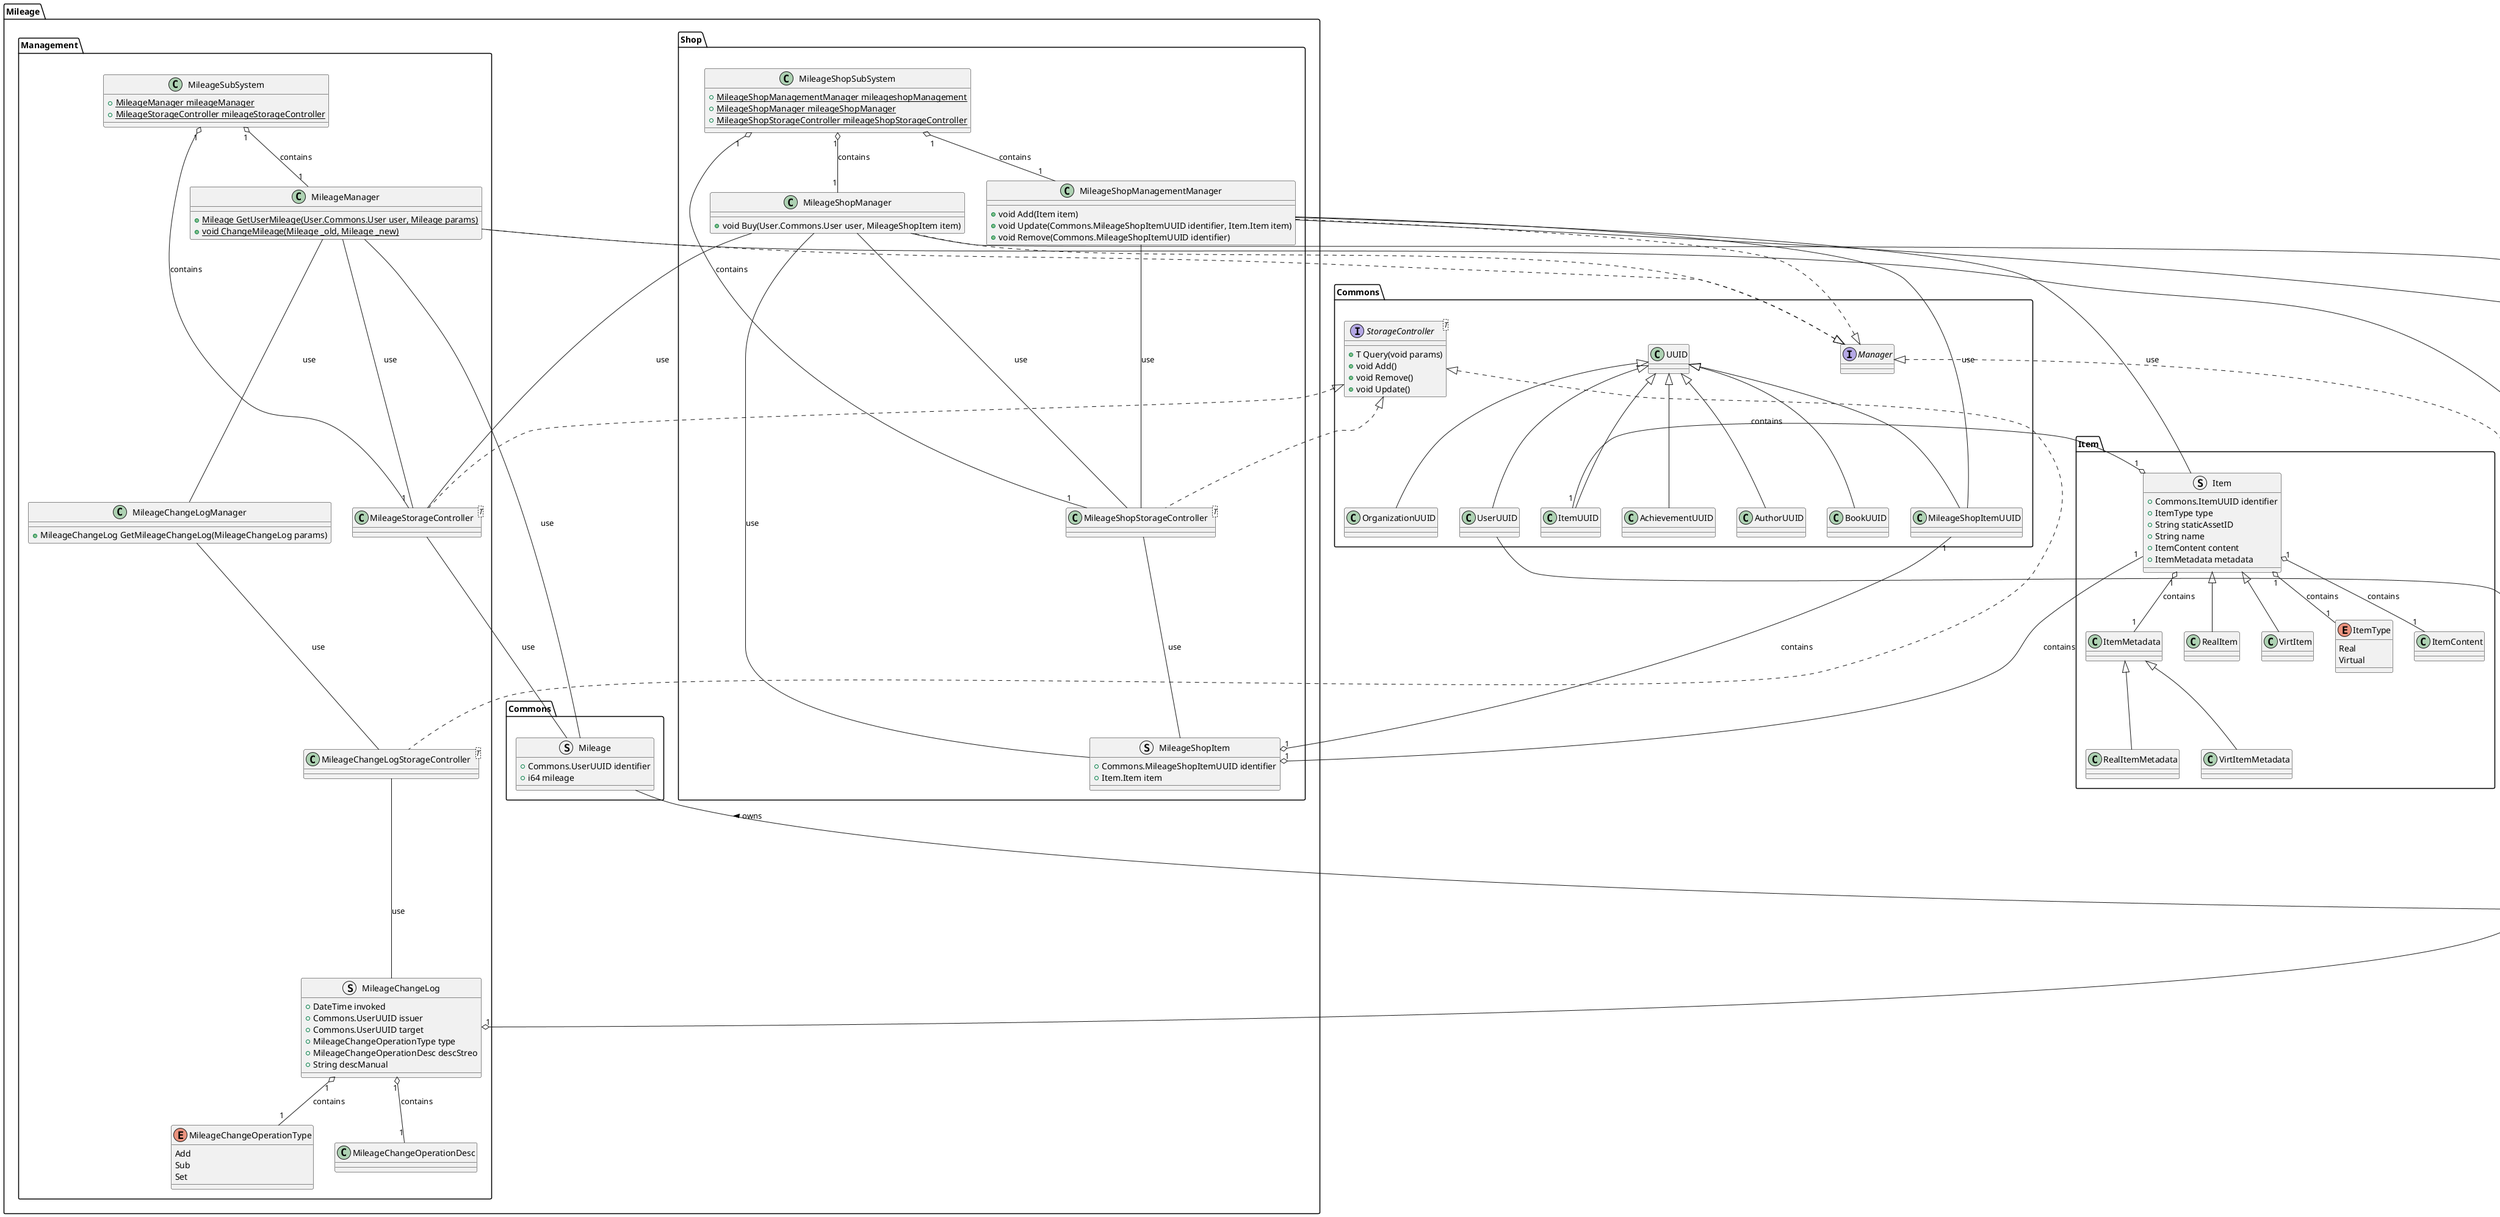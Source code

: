 @startuml
package Commons {
    Interface Manager
    Interface StorageController<T> {
        + T Query(void params)
        + void Add()
        + void Remove()
        + void Update()
    }

    class UUID
    class UserUUID extends UUID
    class ItemUUID extends UUID
    class MileageShopItemUUID extends UUID
    class AchievementUUID extends UUID
    class AuthorUUID extends UUID
    class BookUUID extends UUID
    class OrganizationUUID extends UUID
}


package Item {
    enum ItemType {
        Real
        Virtual
    }

    class ItemContent {}
    class ItemMetadata {}
    class RealItemMetadata extends ItemMetadata {}
    class VirtItemMetadata extends ItemMetadata {}

    struct Item {
        + Commons.ItemUUID identifier
        + ItemType type
        + String staticAssetID
        + String name
        + ItemContent content
        + ItemMetadata metadata
    }

    Item "1" o-- "1" Commons.ItemUUID : contains
    Item "1" o-- "1" ItemType : contains
    Item "1" o-- "1" ItemContent : contains
    Item "1" o-- "1" ItemMetadata : contains

    class RealItem extends Item {}
    class VirtItem extends Item {}
}


package User.Commons {
    class User {
    }
}

package Mileage.Commons {
    struct Mileage {
        + Commons.UserUUID identifier
        + i64 mileage
    }

    Mileage -- User.Commons.User : < owns
}

package Mileage.Management {
    ' Mileage SubSystem
    enum MileageChangeOperationType {
        Add
        Sub
        Set
    }

    class MileageChangeOperationDesc {}

    struct MileageChangeLog {
        + DateTime invoked
        + Commons.UserUUID issuer
        + Commons.UserUUID target
        + MileageChangeOperationType type
        + MileageChangeOperationDesc descStreo
        + String descManual
    }

    MileageChangeLog "1" o-- Commons.UserUUID : contains
    MileageChangeLog "1" o-- "1" MileageChangeOperationType : contains
    MileageChangeLog "1" o-- "1" MileageChangeOperationDesc : contains

    class MileageManager implements Commons.Manager {
        + {static} Mileage GetUserMileage(User.Commons.User user, Mileage params)
        + {static} void ChangeMileage(Mileage _old, Mileage _new)
    }

    MileageManager --- User.Commons.User : use
    MileageManager --- Mileage.Commons.Mileage : use
    MileageManager --- MileageChangeLogManager : use
    MileageManager --- MileageStorageController : use

    class MileageChangeLogManager {
        + MileageChangeLog GetMileageChangeLog(MileageChangeLog params)
    }

    MileageChangeLogManager --- MileageChangeLogStorageController : use

    class MileageChangeLogStorageController<T> implements Commons.StorageController {}
    MileageChangeLogStorageController --- MileageChangeLog : use

    class MileageStorageController<T> implements Commons.StorageController{}
    MileageStorageController --- Mileage.Commons.Mileage : use

    class MileageSubSystem {
        + {static} MileageManager mileageManager
        + {static} MileageStorageController mileageStorageController
    }

    MileageSubSystem "1" o-- "1" MileageManager : contains
    MileageSubSystem "1" o-- "1" MileageStorageController : contains
}

package User.UserManagement {
    class UserSessionManager implements Commons.Manager {}
}

package Mileage.Shop {
    ' MileageShop SubSystem
    struct MileageShopItem {
        + Commons.MileageShopItemUUID identifier
        + Item.Item item
    }

    MileageShopItem "1" o-- "1" Commons.MileageShopItemUUID : contains
    MileageShopItem "1" o-- "1" Item.Item : contains

    class MileageShopManager implements Commons.Manager {
        + void Buy(User.Commons.User user, MileageShopItem item)
    }
    MileageShopManager --- MileageShopStorageController : use
    MileageShopManager --- MileageStorageController : use
    MileageShopManager --- User.Commons.User : use
    MileageShopManager --- MileageShopItem : use

    class MileageShopManagementManager implements Commons.Manager {
        + void Add(Item item)
        + void Update(Commons.MileageShopItemUUID identifier, Item.Item item)
        + void Remove(Commons.MileageShopItemUUID identifier)
    }

    MileageShopManagementManager --- Item.Item : use
    MileageShopManagementManager --- Commons.MileageShopItemUUID : use
    MileageShopManagementManager --- User.UserManagement.UserSessionManager : use
    MileageShopManagementManager --- MileageShopStorageController : use

    class MileageShopStorageController<T> implements Commons.StorageController {}
    MileageShopStorageController --- MileageShopItem : use

    class MileageShopSubSystem {
        + {static} MileageShopManagementManager mileageshopManagement
        + {static} MileageShopManager mileageShopManager
        + {static} MileageShopStorageController mileageShopStorageController
    }
    MileageShopSubSystem "1" o-- "1" MileageShopManagementManager : contains
    MileageShopSubSystem "1" o-- "1" MileageShopManager : contains
    MileageShopSubSystem "1" o-- "1" MileageShopStorageController : contains
}
@enduml
